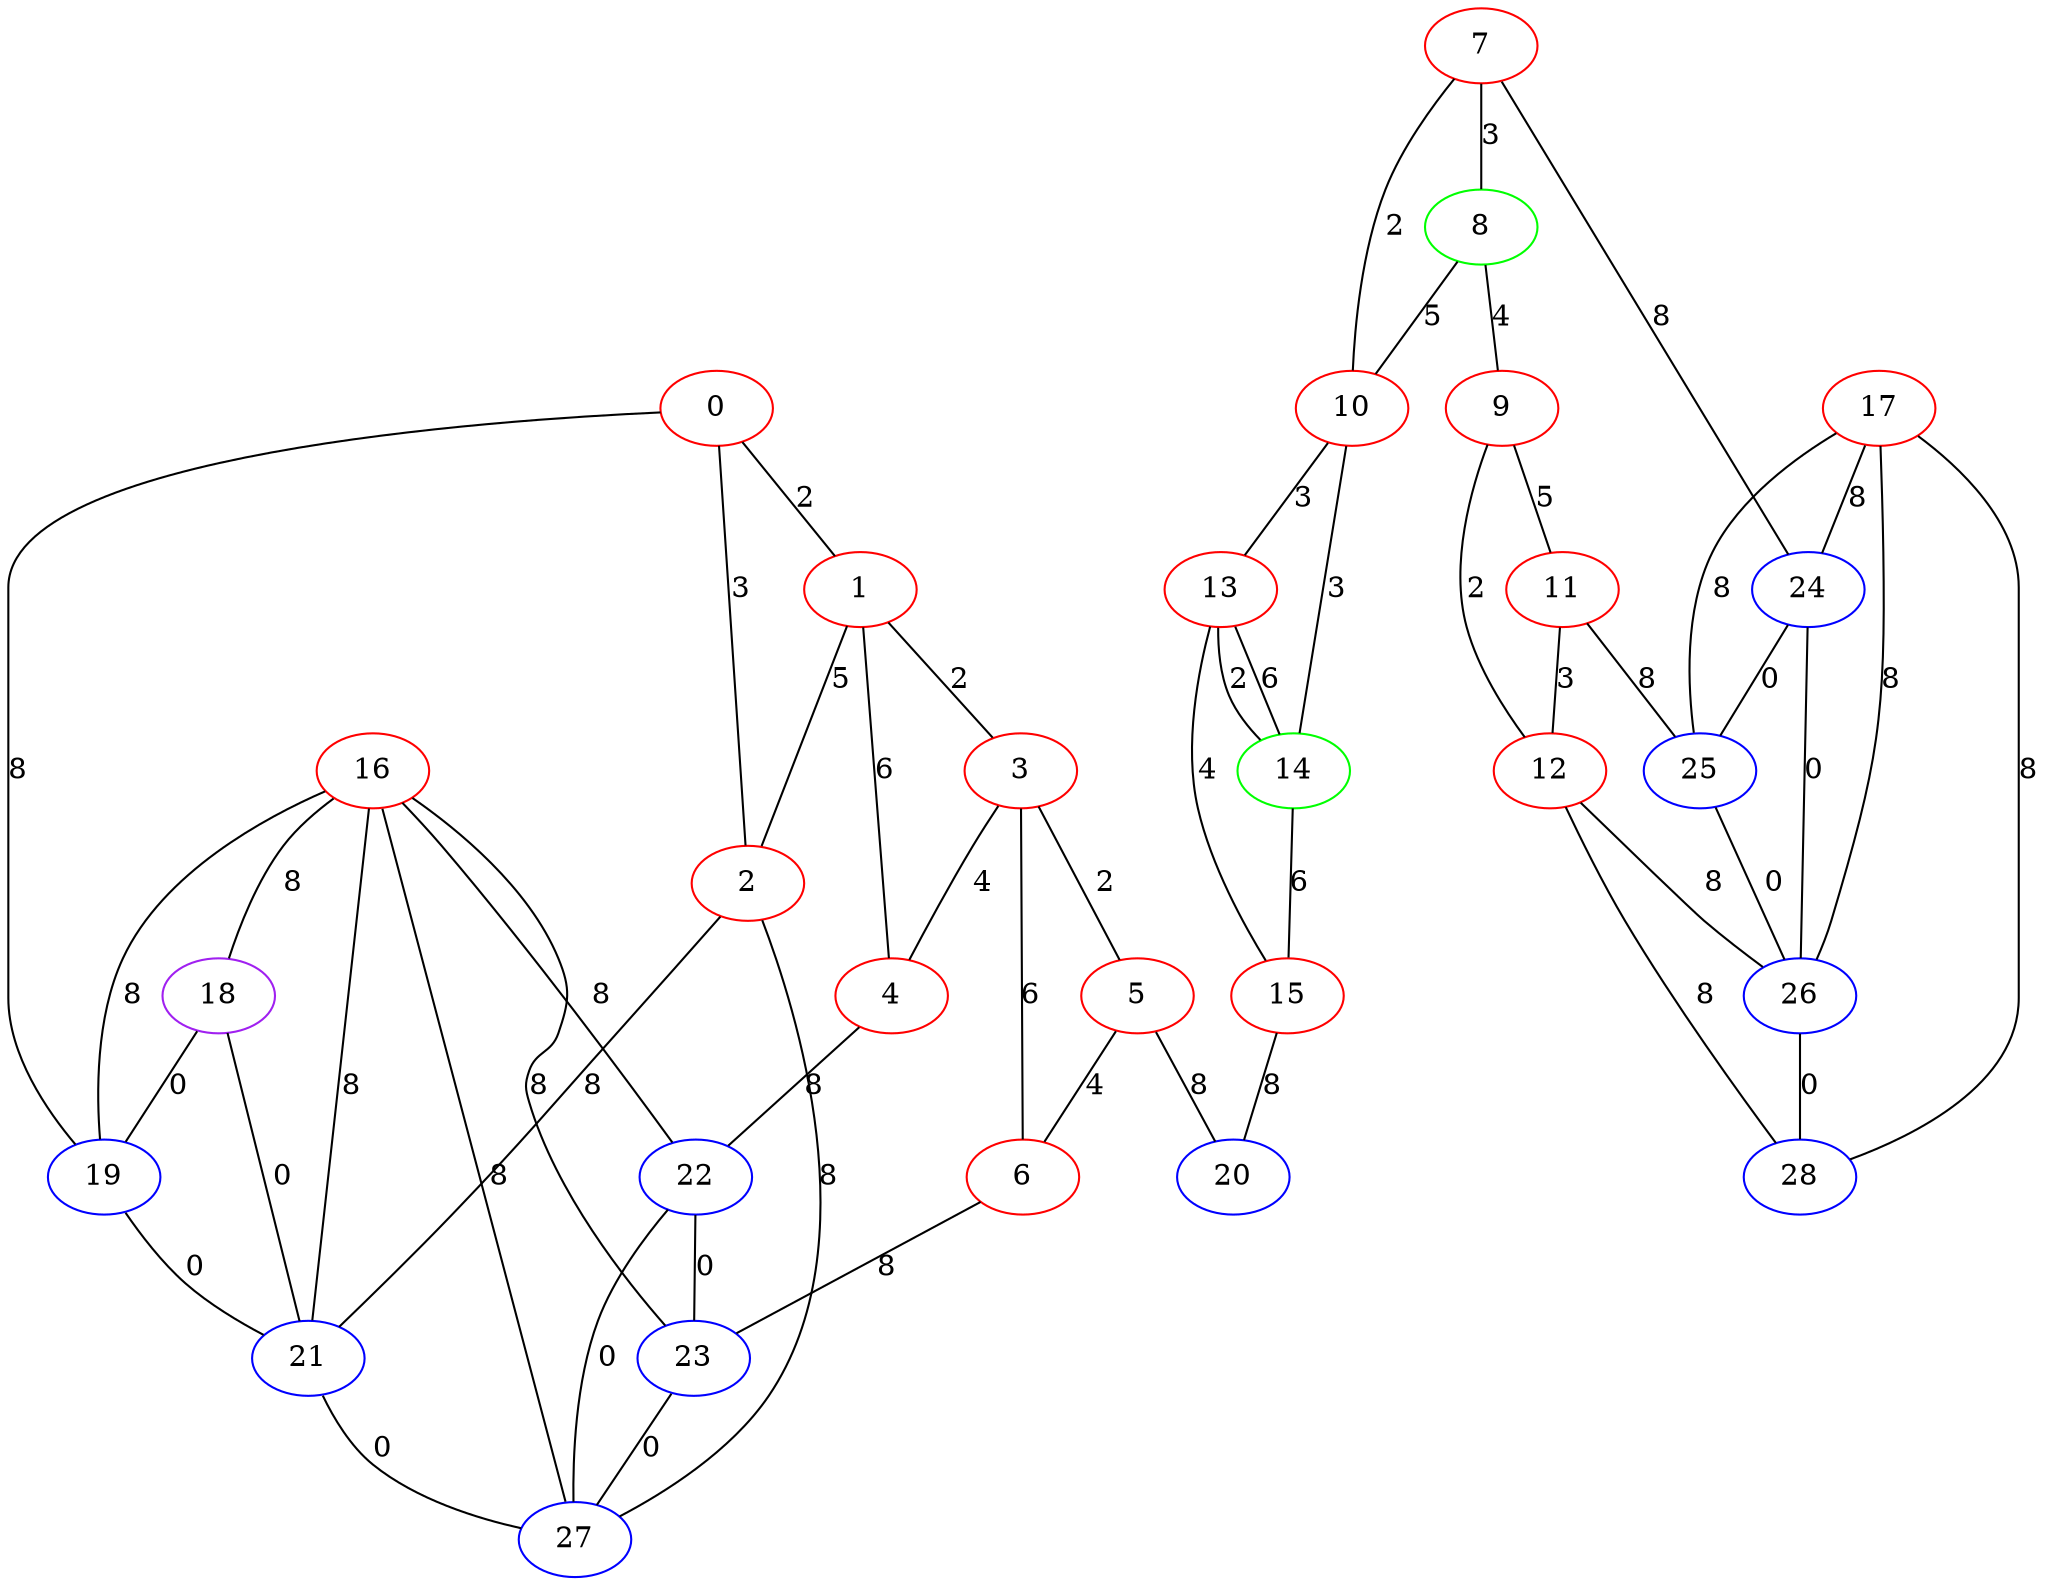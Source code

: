 graph "" {
0 [color=red, weight=1];
1 [color=red, weight=1];
2 [color=red, weight=1];
3 [color=red, weight=1];
4 [color=red, weight=1];
5 [color=red, weight=1];
6 [color=red, weight=1];
7 [color=red, weight=1];
8 [color=green, weight=2];
9 [color=red, weight=1];
10 [color=red, weight=1];
11 [color=red, weight=1];
12 [color=red, weight=1];
13 [color=red, weight=1];
14 [color=green, weight=2];
15 [color=red, weight=1];
16 [color=red, weight=1];
17 [color=red, weight=1];
18 [color=purple, weight=4];
19 [color=blue, weight=3];
20 [color=blue, weight=3];
21 [color=blue, weight=3];
22 [color=blue, weight=3];
23 [color=blue, weight=3];
24 [color=blue, weight=3];
25 [color=blue, weight=3];
26 [color=blue, weight=3];
27 [color=blue, weight=3];
28 [color=blue, weight=3];
0 -- 1  [key=0, label=2];
0 -- 2  [key=0, label=3];
0 -- 19  [key=0, label=8];
1 -- 2  [key=0, label=5];
1 -- 3  [key=0, label=2];
1 -- 4  [key=0, label=6];
2 -- 27  [key=0, label=8];
2 -- 21  [key=0, label=8];
3 -- 4  [key=0, label=4];
3 -- 5  [key=0, label=2];
3 -- 6  [key=0, label=6];
4 -- 22  [key=0, label=8];
5 -- 20  [key=0, label=8];
5 -- 6  [key=0, label=4];
6 -- 23  [key=0, label=8];
7 -- 8  [key=0, label=3];
7 -- 24  [key=0, label=8];
7 -- 10  [key=0, label=2];
8 -- 9  [key=0, label=4];
8 -- 10  [key=0, label=5];
9 -- 11  [key=0, label=5];
9 -- 12  [key=0, label=2];
10 -- 13  [key=0, label=3];
10 -- 14  [key=0, label=3];
11 -- 12  [key=0, label=3];
11 -- 25  [key=0, label=8];
12 -- 26  [key=0, label=8];
12 -- 28  [key=0, label=8];
13 -- 14  [key=0, label=2];
13 -- 14  [key=1, label=6];
13 -- 15  [key=0, label=4];
14 -- 15  [key=0, label=6];
15 -- 20  [key=0, label=8];
16 -- 18  [key=0, label=8];
16 -- 19  [key=0, label=8];
16 -- 21  [key=0, label=8];
16 -- 22  [key=0, label=8];
16 -- 23  [key=0, label=8];
16 -- 27  [key=0, label=8];
17 -- 24  [key=0, label=8];
17 -- 25  [key=0, label=8];
17 -- 26  [key=0, label=8];
17 -- 28  [key=0, label=8];
18 -- 19  [key=0, label=0];
18 -- 21  [key=0, label=0];
19 -- 21  [key=0, label=0];
21 -- 27  [key=0, label=0];
22 -- 27  [key=0, label=0];
22 -- 23  [key=0, label=0];
23 -- 27  [key=0, label=0];
24 -- 25  [key=0, label=0];
24 -- 26  [key=0, label=0];
25 -- 26  [key=0, label=0];
26 -- 28  [key=0, label=0];
}
